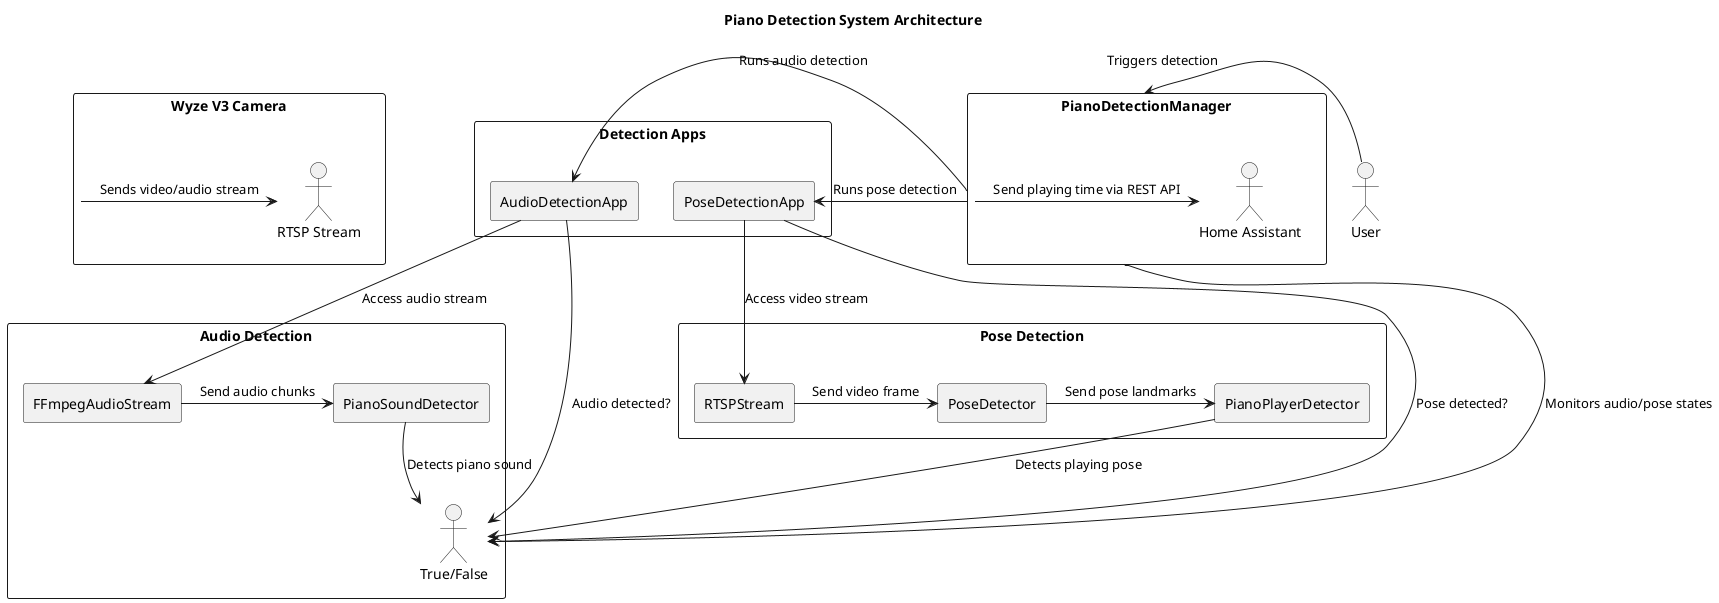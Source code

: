 @startuml
title Piano Detection System Architecture

actor User as "User"
rectangle "Wyze V3 Camera" as Camera {
    Camera -> "RTSP Stream" : Sends video/audio stream
}

rectangle "Audio Detection" {
    rectangle "FFmpegAudioStream" as FFAudio
    rectangle "PianoSoundDetector" as SoundDetector
    FFAudio -> SoundDetector : Send audio chunks
    SoundDetector --> "True/False" : Detects piano sound
}

rectangle "Pose Detection" {
    rectangle "RTSPStream" as RTSPStream
    rectangle "PoseDetector" as PoseDetector
    rectangle "PianoPlayerDetector" as PlayerDetector
    RTSPStream -> PoseDetector : Send video frame
    PoseDetector -> PlayerDetector : Send pose landmarks
    PlayerDetector --> "True/False" : Detects playing pose
}

rectangle "Detection Apps" {
    rectangle "AudioDetectionApp" as AudioApp
    rectangle "PoseDetectionApp" as PoseApp
    AudioApp --> FFAudio : Access audio stream
    PoseApp --> RTSPStream : Access video stream
    AudioApp --> "True/False" : Audio detected?
    PoseApp --> "True/False" : Pose detected?
}

rectangle "PianoDetectionManager" as Manager {
    Manager -> AudioApp : Runs audio detection
    Manager -> PoseApp : Runs pose detection
    Manager -> "Home Assistant" : Send playing time via REST API
    Manager --> "True/False" : Monitors audio/pose states
}

User -> Manager : Triggers detection

@enduml
